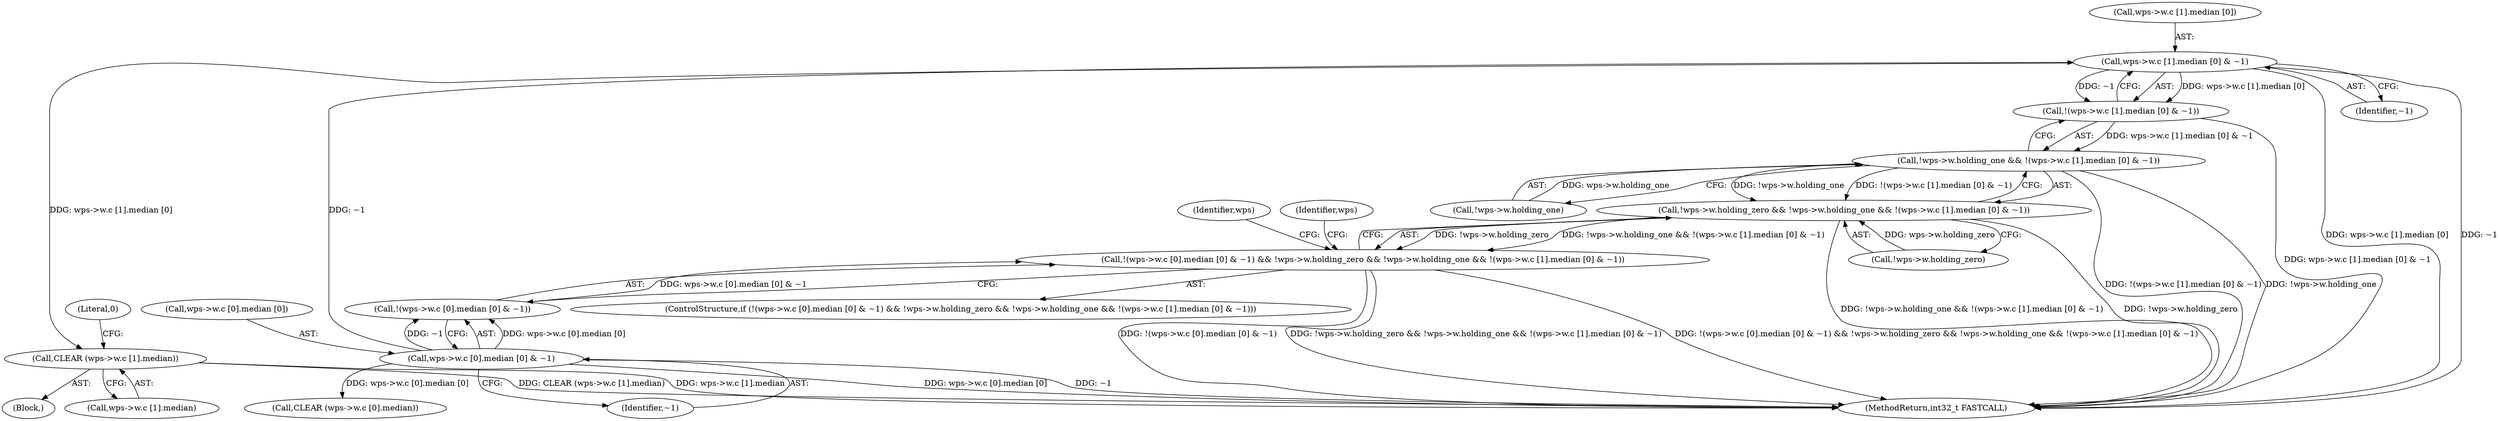 digraph "0_WavPack_4bc05fc490b66ef2d45b1de26abf1455b486b0dc_0@pointer" {
"1000168" [label="(Call,wps->w.c [1].median [0] & ~1)"];
"1000140" [label="(Call,wps->w.c [0].median [0] & ~1)"];
"1000167" [label="(Call,!(wps->w.c [1].median [0] & ~1))"];
"1000160" [label="(Call,!wps->w.holding_one && !(wps->w.c [1].median [0] & ~1))"];
"1000153" [label="(Call,!wps->w.holding_zero && !wps->w.holding_one && !(wps->w.c [1].median [0] & ~1))"];
"1000138" [label="(Call,!(wps->w.c [0].median [0] & ~1) && !wps->w.holding_zero && !wps->w.holding_one && !(wps->w.c [1].median [0] & ~1))"];
"1000313" [label="(Call,CLEAR (wps->w.c [1].median))"];
"1000829" [label="(MethodReturn,int32_t FASTCALL)"];
"1000291" [label="(Block,)"];
"1000137" [label="(ControlStructure,if (!(wps->w.c [0].median [0] & ~1) && !wps->w.holding_zero && !wps->w.holding_one && !(wps->w.c [1].median [0] & ~1)))"];
"1000169" [label="(Call,wps->w.c [1].median [0])"];
"1000153" [label="(Call,!wps->w.holding_zero && !wps->w.holding_one && !(wps->w.c [1].median [0] & ~1))"];
"1000324" [label="(Literal,0)"];
"1000303" [label="(Call,CLEAR (wps->w.c [0].median))"];
"1000187" [label="(Identifier,wps)"];
"1000160" [label="(Call,!wps->w.holding_one && !(wps->w.c [1].median [0] & ~1))"];
"1000328" [label="(Identifier,wps)"];
"1000154" [label="(Call,!wps->w.holding_zero)"];
"1000161" [label="(Call,!wps->w.holding_one)"];
"1000141" [label="(Call,wps->w.c [0].median [0])"];
"1000152" [label="(Identifier,~1)"];
"1000139" [label="(Call,!(wps->w.c [0].median [0] & ~1))"];
"1000314" [label="(Call,wps->w.c [1].median)"];
"1000140" [label="(Call,wps->w.c [0].median [0] & ~1)"];
"1000313" [label="(Call,CLEAR (wps->w.c [1].median))"];
"1000180" [label="(Identifier,~1)"];
"1000167" [label="(Call,!(wps->w.c [1].median [0] & ~1))"];
"1000168" [label="(Call,wps->w.c [1].median [0] & ~1)"];
"1000138" [label="(Call,!(wps->w.c [0].median [0] & ~1) && !wps->w.holding_zero && !wps->w.holding_one && !(wps->w.c [1].median [0] & ~1))"];
"1000168" -> "1000167"  [label="AST: "];
"1000168" -> "1000180"  [label="CFG: "];
"1000169" -> "1000168"  [label="AST: "];
"1000180" -> "1000168"  [label="AST: "];
"1000167" -> "1000168"  [label="CFG: "];
"1000168" -> "1000829"  [label="DDG: wps->w.c [1].median [0]"];
"1000168" -> "1000829"  [label="DDG: ~1"];
"1000168" -> "1000167"  [label="DDG: wps->w.c [1].median [0]"];
"1000168" -> "1000167"  [label="DDG: ~1"];
"1000140" -> "1000168"  [label="DDG: ~1"];
"1000168" -> "1000313"  [label="DDG: wps->w.c [1].median [0]"];
"1000140" -> "1000139"  [label="AST: "];
"1000140" -> "1000152"  [label="CFG: "];
"1000141" -> "1000140"  [label="AST: "];
"1000152" -> "1000140"  [label="AST: "];
"1000139" -> "1000140"  [label="CFG: "];
"1000140" -> "1000829"  [label="DDG: wps->w.c [0].median [0]"];
"1000140" -> "1000829"  [label="DDG: ~1"];
"1000140" -> "1000139"  [label="DDG: wps->w.c [0].median [0]"];
"1000140" -> "1000139"  [label="DDG: ~1"];
"1000140" -> "1000303"  [label="DDG: wps->w.c [0].median [0]"];
"1000167" -> "1000160"  [label="AST: "];
"1000160" -> "1000167"  [label="CFG: "];
"1000167" -> "1000829"  [label="DDG: wps->w.c [1].median [0] & ~1"];
"1000167" -> "1000160"  [label="DDG: wps->w.c [1].median [0] & ~1"];
"1000160" -> "1000153"  [label="AST: "];
"1000160" -> "1000161"  [label="CFG: "];
"1000161" -> "1000160"  [label="AST: "];
"1000153" -> "1000160"  [label="CFG: "];
"1000160" -> "1000829"  [label="DDG: !(wps->w.c [1].median [0] & ~1)"];
"1000160" -> "1000829"  [label="DDG: !wps->w.holding_one"];
"1000160" -> "1000153"  [label="DDG: !wps->w.holding_one"];
"1000160" -> "1000153"  [label="DDG: !(wps->w.c [1].median [0] & ~1)"];
"1000161" -> "1000160"  [label="DDG: wps->w.holding_one"];
"1000153" -> "1000138"  [label="AST: "];
"1000153" -> "1000154"  [label="CFG: "];
"1000154" -> "1000153"  [label="AST: "];
"1000138" -> "1000153"  [label="CFG: "];
"1000153" -> "1000829"  [label="DDG: !wps->w.holding_one && !(wps->w.c [1].median [0] & ~1)"];
"1000153" -> "1000829"  [label="DDG: !wps->w.holding_zero"];
"1000153" -> "1000138"  [label="DDG: !wps->w.holding_zero"];
"1000153" -> "1000138"  [label="DDG: !wps->w.holding_one && !(wps->w.c [1].median [0] & ~1)"];
"1000154" -> "1000153"  [label="DDG: wps->w.holding_zero"];
"1000138" -> "1000137"  [label="AST: "];
"1000138" -> "1000139"  [label="CFG: "];
"1000139" -> "1000138"  [label="AST: "];
"1000187" -> "1000138"  [label="CFG: "];
"1000328" -> "1000138"  [label="CFG: "];
"1000138" -> "1000829"  [label="DDG: !(wps->w.c [0].median [0] & ~1)"];
"1000138" -> "1000829"  [label="DDG: !wps->w.holding_zero && !wps->w.holding_one && !(wps->w.c [1].median [0] & ~1)"];
"1000138" -> "1000829"  [label="DDG: !(wps->w.c [0].median [0] & ~1) && !wps->w.holding_zero && !wps->w.holding_one && !(wps->w.c [1].median [0] & ~1)"];
"1000139" -> "1000138"  [label="DDG: wps->w.c [0].median [0] & ~1"];
"1000313" -> "1000291"  [label="AST: "];
"1000313" -> "1000314"  [label="CFG: "];
"1000314" -> "1000313"  [label="AST: "];
"1000324" -> "1000313"  [label="CFG: "];
"1000313" -> "1000829"  [label="DDG: CLEAR (wps->w.c [1].median)"];
"1000313" -> "1000829"  [label="DDG: wps->w.c [1].median"];
}
